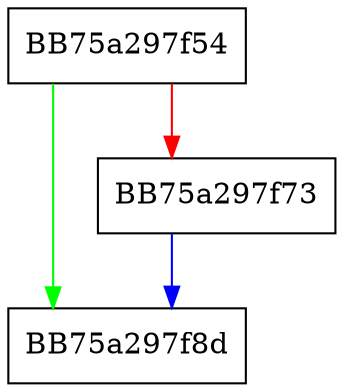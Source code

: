digraph sqlite3VdbeAddOp4Int {
  node [shape="box"];
  graph [splines=ortho];
  BB75a297f54 -> BB75a297f8d [color="green"];
  BB75a297f54 -> BB75a297f73 [color="red"];
  BB75a297f73 -> BB75a297f8d [color="blue"];
}